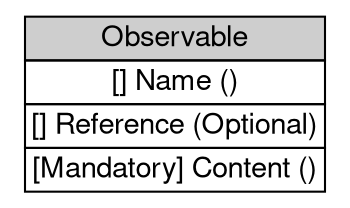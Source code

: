 digraph Observable {
	graph [bb="0,0,160,92",
		rankdir=LR
	];
	node [label="\N"];
	Observable	[height=1.2778,
		label=<<table BORDER="0" CELLBORDER="1" CELLSPACING="0"> <tr> <td BGCOLOR="#CECECE" HREF="../IDMEFv2/Observable.html" TITLE="The Observable class describes a feature or phenomenon that can be observed or measured for the purposes of detecting malicious behavior. "><FONT FACE="Nimbus Sans L">Observable</FONT></td> </tr>" %<tr><td  HREF="../IDMEFv2/Observable.html" TITLE="&quot;Observable&quot; attribute."><FONT FACE="Nimbus Sans L">[] Name ()</FONT></td></tr>%<tr><td  HREF="../IDMEFv2/Observable.html" TITLE="Name of the reference where the observable is specified."><FONT FACE="Nimbus Sans L">[] Reference (Optional)</FONT></td></tr>%<tr><td  HREF="../IDMEFv2/Observable.html" TITLE="Observable content."><FONT FACE="Nimbus Sans L">[Mandatory] Content ()</FONT></td></tr>%</table>>,
		pos="80,46",
		shape=plaintext,
		width=2.2222];
}
